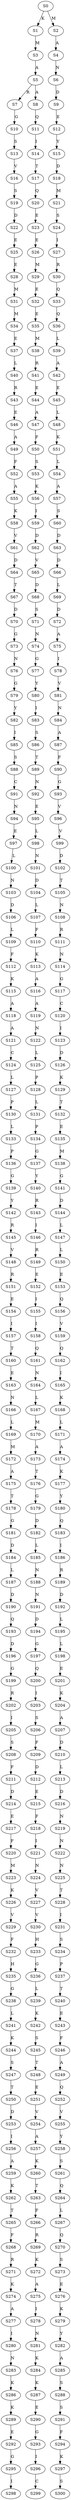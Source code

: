 strict digraph  {
	S0 -> S1 [ label = K ];
	S0 -> S2 [ label = M ];
	S1 -> S3 [ label = M ];
	S2 -> S4 [ label = A ];
	S3 -> S5 [ label = A ];
	S4 -> S6 [ label = N ];
	S5 -> S7 [ label = R ];
	S5 -> S8 [ label = A ];
	S6 -> S9 [ label = D ];
	S7 -> S10 [ label = G ];
	S8 -> S11 [ label = Q ];
	S9 -> S12 [ label = E ];
	S10 -> S13 [ label = S ];
	S11 -> S14 [ label = I ];
	S12 -> S15 [ label = Y ];
	S13 -> S16 [ label = V ];
	S14 -> S17 [ label = T ];
	S15 -> S18 [ label = D ];
	S16 -> S19 [ label = S ];
	S17 -> S20 [ label = Q ];
	S18 -> S21 [ label = M ];
	S19 -> S22 [ label = D ];
	S20 -> S23 [ label = E ];
	S21 -> S24 [ label = S ];
	S22 -> S25 [ label = E ];
	S23 -> S26 [ label = E ];
	S24 -> S27 [ label = I ];
	S25 -> S28 [ label = E ];
	S26 -> S29 [ label = M ];
	S27 -> S30 [ label = R ];
	S28 -> S31 [ label = M ];
	S29 -> S32 [ label = E ];
	S30 -> S33 [ label = Q ];
	S31 -> S34 [ label = M ];
	S32 -> S35 [ label = E ];
	S33 -> S36 [ label = Q ];
	S34 -> S37 [ label = E ];
	S35 -> S38 [ label = M ];
	S36 -> S39 [ label = L ];
	S37 -> S40 [ label = L ];
	S38 -> S41 [ label = R ];
	S39 -> S42 [ label = A ];
	S40 -> S43 [ label = R ];
	S41 -> S44 [ label = E ];
	S42 -> S45 [ label = E ];
	S43 -> S46 [ label = E ];
	S44 -> S47 [ label = A ];
	S45 -> S48 [ label = L ];
	S46 -> S49 [ label = A ];
	S47 -> S50 [ label = F ];
	S48 -> S51 [ label = K ];
	S49 -> S52 [ label = F ];
	S50 -> S53 [ label = S ];
	S51 -> S54 [ label = L ];
	S52 -> S55 [ label = A ];
	S53 -> S56 [ label = K ];
	S54 -> S57 [ label = A ];
	S55 -> S58 [ label = K ];
	S56 -> S59 [ label = I ];
	S57 -> S60 [ label = S ];
	S58 -> S61 [ label = V ];
	S59 -> S62 [ label = D ];
	S60 -> S63 [ label = D ];
	S61 -> S64 [ label = D ];
	S62 -> S65 [ label = V ];
	S63 -> S66 [ label = D ];
	S64 -> S67 [ label = T ];
	S65 -> S68 [ label = D ];
	S66 -> S69 [ label = L ];
	S67 -> S70 [ label = D ];
	S68 -> S71 [ label = S ];
	S69 -> S72 [ label = D ];
	S70 -> S73 [ label = G ];
	S71 -> S74 [ label = N ];
	S72 -> S75 [ label = A ];
	S73 -> S76 [ label = N ];
	S74 -> S77 [ label = G ];
	S75 -> S78 [ label = I ];
	S76 -> S79 [ label = G ];
	S77 -> S80 [ label = Y ];
	S78 -> S81 [ label = V ];
	S79 -> S82 [ label = Y ];
	S80 -> S83 [ label = I ];
	S81 -> S84 [ label = N ];
	S82 -> S85 [ label = I ];
	S83 -> S86 [ label = S ];
	S84 -> S87 [ label = A ];
	S85 -> S88 [ label = S ];
	S86 -> S89 [ label = T ];
	S87 -> S90 [ label = F ];
	S88 -> S91 [ label = C ];
	S89 -> S92 [ label = N ];
	S90 -> S93 [ label = G ];
	S91 -> S94 [ label = N ];
	S92 -> S95 [ label = E ];
	S93 -> S96 [ label = V ];
	S94 -> S97 [ label = E ];
	S95 -> S98 [ label = L ];
	S96 -> S99 [ label = V ];
	S97 -> S100 [ label = L ];
	S98 -> S101 [ label = N ];
	S99 -> S102 [ label = D ];
	S100 -> S103 [ label = N ];
	S101 -> S104 [ label = D ];
	S102 -> S105 [ label = T ];
	S103 -> S106 [ label = D ];
	S104 -> S107 [ label = L ];
	S105 -> S108 [ label = N ];
	S106 -> S109 [ label = L ];
	S107 -> S110 [ label = F ];
	S108 -> S111 [ label = R ];
	S109 -> S112 [ label = F ];
	S110 -> S113 [ label = K ];
	S111 -> S114 [ label = N ];
	S112 -> S115 [ label = K ];
	S113 -> S116 [ label = A ];
	S114 -> S117 [ label = G ];
	S115 -> S118 [ label = A ];
	S116 -> S119 [ label = A ];
	S117 -> S120 [ label = C ];
	S118 -> S121 [ label = A ];
	S119 -> S122 [ label = N ];
	S120 -> S123 [ label = I ];
	S121 -> S124 [ label = C ];
	S122 -> S125 [ label = L ];
	S123 -> S126 [ label = D ];
	S124 -> S127 [ label = L ];
	S125 -> S128 [ label = P ];
	S126 -> S129 [ label = K ];
	S127 -> S130 [ label = P ];
	S128 -> S131 [ label = L ];
	S129 -> S132 [ label = T ];
	S130 -> S133 [ label = L ];
	S131 -> S134 [ label = P ];
	S132 -> S135 [ label = E ];
	S133 -> S136 [ label = P ];
	S134 -> S137 [ label = G ];
	S135 -> S138 [ label = M ];
	S136 -> S139 [ label = G ];
	S137 -> S140 [ label = Y ];
	S138 -> S141 [ label = G ];
	S139 -> S142 [ label = Y ];
	S140 -> S143 [ label = R ];
	S141 -> S144 [ label = D ];
	S142 -> S145 [ label = R ];
	S143 -> S146 [ label = I ];
	S144 -> S147 [ label = L ];
	S145 -> S148 [ label = V ];
	S146 -> S149 [ label = R ];
	S147 -> S150 [ label = L ];
	S148 -> S151 [ label = R ];
	S149 -> S152 [ label = E ];
	S150 -> S153 [ label = E ];
	S151 -> S154 [ label = E ];
	S152 -> S155 [ label = I ];
	S153 -> S156 [ label = Q ];
	S154 -> S157 [ label = I ];
	S155 -> S158 [ label = I ];
	S156 -> S159 [ label = V ];
	S157 -> S160 [ label = T ];
	S158 -> S161 [ label = Q ];
	S159 -> S162 [ label = Q ];
	S160 -> S163 [ label = E ];
	S161 -> S164 [ label = N ];
	S162 -> S165 [ label = I ];
	S163 -> S166 [ label = N ];
	S164 -> S167 [ label = L ];
	S165 -> S168 [ label = K ];
	S166 -> S169 [ label = L ];
	S167 -> S170 [ label = M ];
	S168 -> S171 [ label = L ];
	S169 -> S172 [ label = M ];
	S170 -> S173 [ label = A ];
	S171 -> S174 [ label = A ];
	S172 -> S175 [ label = A ];
	S173 -> S176 [ label = T ];
	S174 -> S177 [ label = K ];
	S175 -> S178 [ label = T ];
	S176 -> S179 [ label = G ];
	S177 -> S180 [ label = Y ];
	S178 -> S181 [ label = G ];
	S179 -> S182 [ label = D ];
	S180 -> S183 [ label = Q ];
	S181 -> S184 [ label = D ];
	S182 -> S185 [ label = L ];
	S183 -> S186 [ label = I ];
	S184 -> S187 [ label = L ];
	S185 -> S188 [ label = N ];
	S186 -> S189 [ label = R ];
	S187 -> S190 [ label = D ];
	S188 -> S191 [ label = N ];
	S189 -> S192 [ label = D ];
	S190 -> S193 [ label = Q ];
	S191 -> S194 [ label = D ];
	S192 -> S195 [ label = L ];
	S193 -> S196 [ label = D ];
	S194 -> S197 [ label = G ];
	S195 -> S198 [ label = L ];
	S196 -> S199 [ label = G ];
	S197 -> S200 [ label = Q ];
	S198 -> S201 [ label = E ];
	S199 -> S202 [ label = R ];
	S200 -> S203 [ label = I ];
	S201 -> S204 [ label = K ];
	S202 -> S205 [ label = I ];
	S203 -> S206 [ label = S ];
	S204 -> S207 [ label = A ];
	S205 -> S208 [ label = S ];
	S206 -> S209 [ label = F ];
	S207 -> S210 [ label = D ];
	S208 -> S211 [ label = F ];
	S209 -> S212 [ label = D ];
	S210 -> S213 [ label = L ];
	S211 -> S214 [ label = D ];
	S212 -> S215 [ label = E ];
	S213 -> S216 [ label = D ];
	S214 -> S217 [ label = E ];
	S215 -> S218 [ label = F ];
	S216 -> S219 [ label = N ];
	S217 -> S220 [ label = F ];
	S218 -> S221 [ label = I ];
	S219 -> S222 [ label = N ];
	S220 -> S223 [ label = M ];
	S221 -> S224 [ label = N ];
	S222 -> S225 [ label = N ];
	S223 -> S226 [ label = K ];
	S224 -> S227 [ label = V ];
	S225 -> S228 [ label = T ];
	S226 -> S229 [ label = V ];
	S227 -> S230 [ label = V ];
	S228 -> S231 [ label = I ];
	S229 -> S232 [ label = F ];
	S230 -> S233 [ label = H ];
	S231 -> S234 [ label = S ];
	S232 -> S235 [ label = H ];
	S233 -> S236 [ label = G ];
	S234 -> S237 [ label = P ];
	S235 -> S238 [ label = G ];
	S236 -> S239 [ label = L ];
	S237 -> S240 [ label = T ];
	S238 -> S241 [ label = L ];
	S239 -> S242 [ label = K ];
	S240 -> S243 [ label = E ];
	S241 -> S244 [ label = K ];
	S242 -> S245 [ label = S ];
	S243 -> S246 [ label = F ];
	S244 -> S247 [ label = S ];
	S245 -> S248 [ label = T ];
	S246 -> S249 [ label = A ];
	S247 -> S250 [ label = T ];
	S248 -> S251 [ label = E ];
	S249 -> S252 [ label = Q ];
	S250 -> S253 [ label = D ];
	S251 -> S254 [ label = V ];
	S252 -> S255 [ label = V ];
	S253 -> S256 [ label = I ];
	S254 -> S257 [ label = A ];
	S255 -> S258 [ label = Y ];
	S256 -> S259 [ label = A ];
	S257 -> S260 [ label = K ];
	S258 -> S261 [ label = S ];
	S259 -> S262 [ label = K ];
	S260 -> S263 [ label = T ];
	S261 -> S264 [ label = Q ];
	S262 -> S265 [ label = T ];
	S263 -> S266 [ label = F ];
	S264 -> S267 [ label = L ];
	S265 -> S268 [ label = F ];
	S266 -> S269 [ label = R ];
	S267 -> S270 [ label = Q ];
	S268 -> S271 [ label = R ];
	S269 -> S272 [ label = K ];
	S270 -> S273 [ label = S ];
	S271 -> S274 [ label = K ];
	S272 -> S275 [ label = A ];
	S273 -> S276 [ label = E ];
	S274 -> S277 [ label = A ];
	S275 -> S278 [ label = I ];
	S276 -> S279 [ label = K ];
	S277 -> S280 [ label = I ];
	S278 -> S281 [ label = N ];
	S279 -> S282 [ label = Y ];
	S280 -> S283 [ label = N ];
	S281 -> S284 [ label = K ];
	S282 -> S285 [ label = A ];
	S283 -> S286 [ label = K ];
	S284 -> S287 [ label = K ];
	S285 -> S288 [ label = S ];
	S286 -> S289 [ label = K ];
	S287 -> S290 [ label = E ];
	S288 -> S291 [ label = S ];
	S289 -> S292 [ label = E ];
	S290 -> S293 [ label = G ];
	S291 -> S294 [ label = F ];
	S292 -> S295 [ label = G ];
	S293 -> S296 [ label = I ];
	S294 -> S297 [ label = K ];
	S295 -> S298 [ label = I ];
	S296 -> S299 [ label = C ];
	S297 -> S300 [ label = S ];
}

